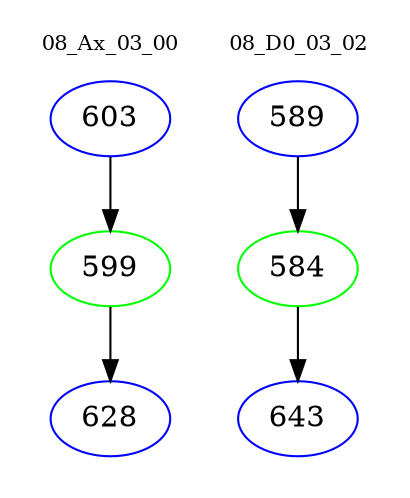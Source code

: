 digraph{
subgraph cluster_0 {
color = white
label = "08_Ax_03_00";
fontsize=10;
T0_603 [label="603", color="blue"]
T0_603 -> T0_599 [color="black"]
T0_599 [label="599", color="green"]
T0_599 -> T0_628 [color="black"]
T0_628 [label="628", color="blue"]
}
subgraph cluster_1 {
color = white
label = "08_D0_03_02";
fontsize=10;
T1_589 [label="589", color="blue"]
T1_589 -> T1_584 [color="black"]
T1_584 [label="584", color="green"]
T1_584 -> T1_643 [color="black"]
T1_643 [label="643", color="blue"]
}
}
